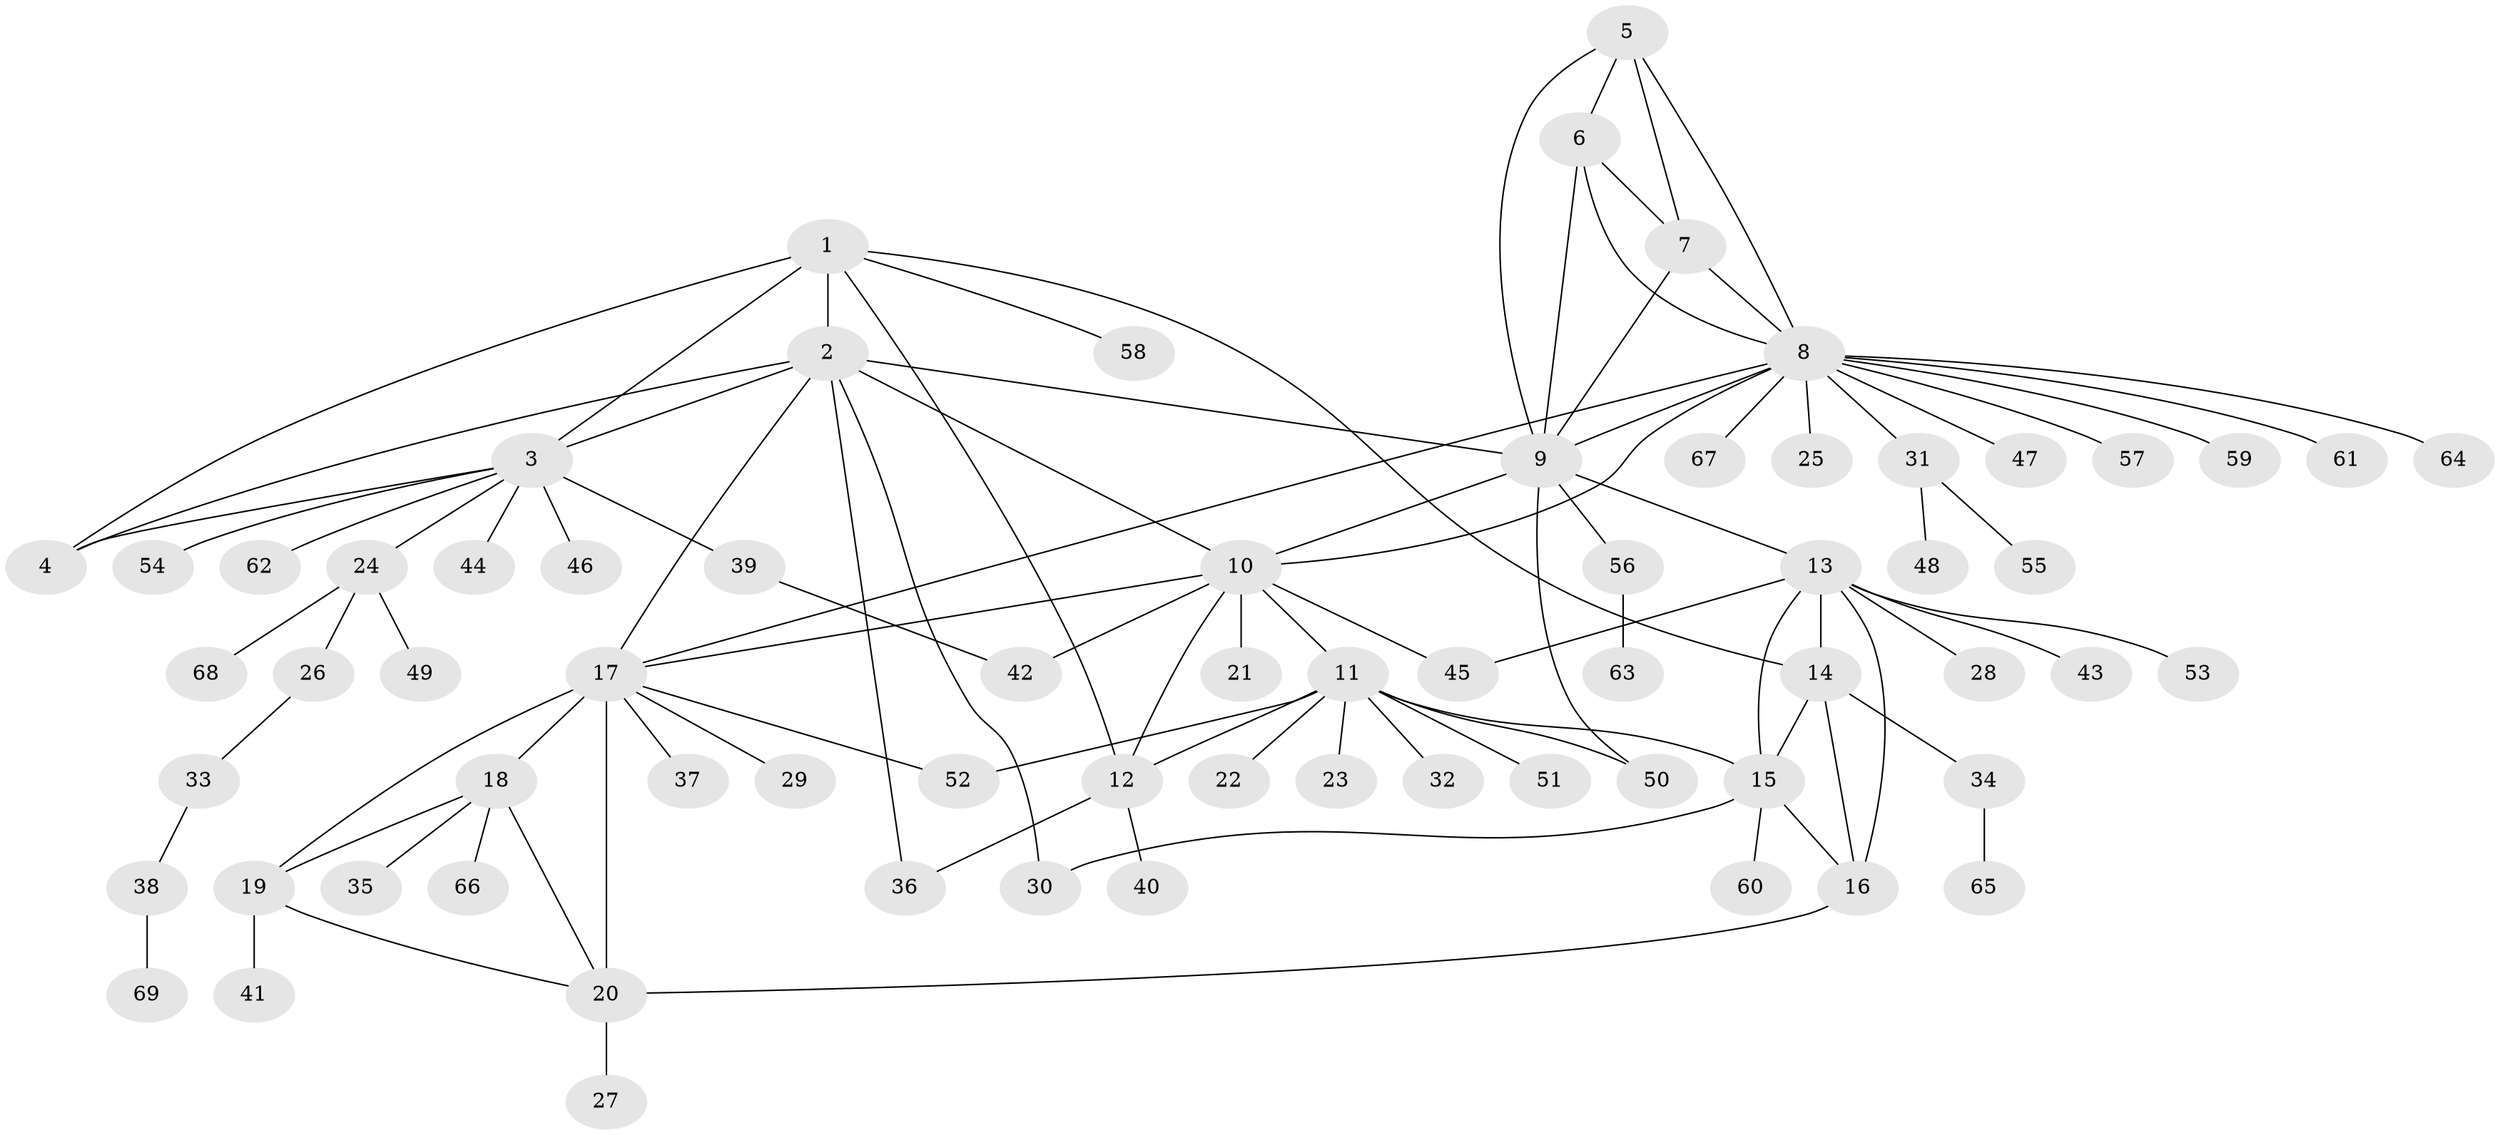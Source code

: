 // original degree distribution, {5: 0.05309734513274336, 9: 0.017699115044247787, 11: 0.008849557522123894, 6: 0.035398230088495575, 7: 0.05309734513274336, 15: 0.008849557522123894, 8: 0.04424778761061947, 12: 0.008849557522123894, 2: 0.17699115044247787, 1: 0.5398230088495575, 4: 0.008849557522123894, 3: 0.04424778761061947}
// Generated by graph-tools (version 1.1) at 2025/52/03/04/25 22:52:15]
// undirected, 69 vertices, 98 edges
graph export_dot {
  node [color=gray90,style=filled];
  1;
  2;
  3;
  4;
  5;
  6;
  7;
  8;
  9;
  10;
  11;
  12;
  13;
  14;
  15;
  16;
  17;
  18;
  19;
  20;
  21;
  22;
  23;
  24;
  25;
  26;
  27;
  28;
  29;
  30;
  31;
  32;
  33;
  34;
  35;
  36;
  37;
  38;
  39;
  40;
  41;
  42;
  43;
  44;
  45;
  46;
  47;
  48;
  49;
  50;
  51;
  52;
  53;
  54;
  55;
  56;
  57;
  58;
  59;
  60;
  61;
  62;
  63;
  64;
  65;
  66;
  67;
  68;
  69;
  1 -- 2 [weight=2.0];
  1 -- 3 [weight=2.0];
  1 -- 4 [weight=2.0];
  1 -- 12 [weight=1.0];
  1 -- 14 [weight=1.0];
  1 -- 58 [weight=1.0];
  2 -- 3 [weight=1.0];
  2 -- 4 [weight=1.0];
  2 -- 9 [weight=1.0];
  2 -- 10 [weight=1.0];
  2 -- 17 [weight=1.0];
  2 -- 30 [weight=1.0];
  2 -- 36 [weight=1.0];
  3 -- 4 [weight=1.0];
  3 -- 24 [weight=1.0];
  3 -- 39 [weight=1.0];
  3 -- 44 [weight=1.0];
  3 -- 46 [weight=1.0];
  3 -- 54 [weight=1.0];
  3 -- 62 [weight=1.0];
  5 -- 6 [weight=1.0];
  5 -- 7 [weight=1.0];
  5 -- 8 [weight=1.0];
  5 -- 9 [weight=1.0];
  6 -- 7 [weight=1.0];
  6 -- 8 [weight=1.0];
  6 -- 9 [weight=3.0];
  7 -- 8 [weight=1.0];
  7 -- 9 [weight=1.0];
  8 -- 9 [weight=1.0];
  8 -- 10 [weight=1.0];
  8 -- 17 [weight=1.0];
  8 -- 25 [weight=1.0];
  8 -- 31 [weight=1.0];
  8 -- 47 [weight=1.0];
  8 -- 57 [weight=1.0];
  8 -- 59 [weight=1.0];
  8 -- 61 [weight=1.0];
  8 -- 64 [weight=1.0];
  8 -- 67 [weight=1.0];
  9 -- 10 [weight=1.0];
  9 -- 13 [weight=1.0];
  9 -- 50 [weight=1.0];
  9 -- 56 [weight=1.0];
  10 -- 11 [weight=3.0];
  10 -- 12 [weight=3.0];
  10 -- 17 [weight=1.0];
  10 -- 21 [weight=1.0];
  10 -- 42 [weight=1.0];
  10 -- 45 [weight=1.0];
  11 -- 12 [weight=1.0];
  11 -- 15 [weight=1.0];
  11 -- 22 [weight=1.0];
  11 -- 23 [weight=1.0];
  11 -- 32 [weight=1.0];
  11 -- 50 [weight=1.0];
  11 -- 51 [weight=1.0];
  11 -- 52 [weight=1.0];
  12 -- 36 [weight=1.0];
  12 -- 40 [weight=1.0];
  13 -- 14 [weight=2.0];
  13 -- 15 [weight=2.0];
  13 -- 16 [weight=2.0];
  13 -- 28 [weight=1.0];
  13 -- 43 [weight=1.0];
  13 -- 45 [weight=1.0];
  13 -- 53 [weight=1.0];
  14 -- 15 [weight=1.0];
  14 -- 16 [weight=1.0];
  14 -- 34 [weight=1.0];
  15 -- 16 [weight=1.0];
  15 -- 30 [weight=1.0];
  15 -- 60 [weight=1.0];
  16 -- 20 [weight=1.0];
  17 -- 18 [weight=2.0];
  17 -- 19 [weight=3.0];
  17 -- 20 [weight=2.0];
  17 -- 29 [weight=1.0];
  17 -- 37 [weight=1.0];
  17 -- 52 [weight=1.0];
  18 -- 19 [weight=1.0];
  18 -- 20 [weight=1.0];
  18 -- 35 [weight=1.0];
  18 -- 66 [weight=1.0];
  19 -- 20 [weight=1.0];
  19 -- 41 [weight=1.0];
  20 -- 27 [weight=2.0];
  24 -- 26 [weight=1.0];
  24 -- 49 [weight=1.0];
  24 -- 68 [weight=1.0];
  26 -- 33 [weight=1.0];
  31 -- 48 [weight=1.0];
  31 -- 55 [weight=1.0];
  33 -- 38 [weight=1.0];
  34 -- 65 [weight=1.0];
  38 -- 69 [weight=1.0];
  39 -- 42 [weight=1.0];
  56 -- 63 [weight=1.0];
}
